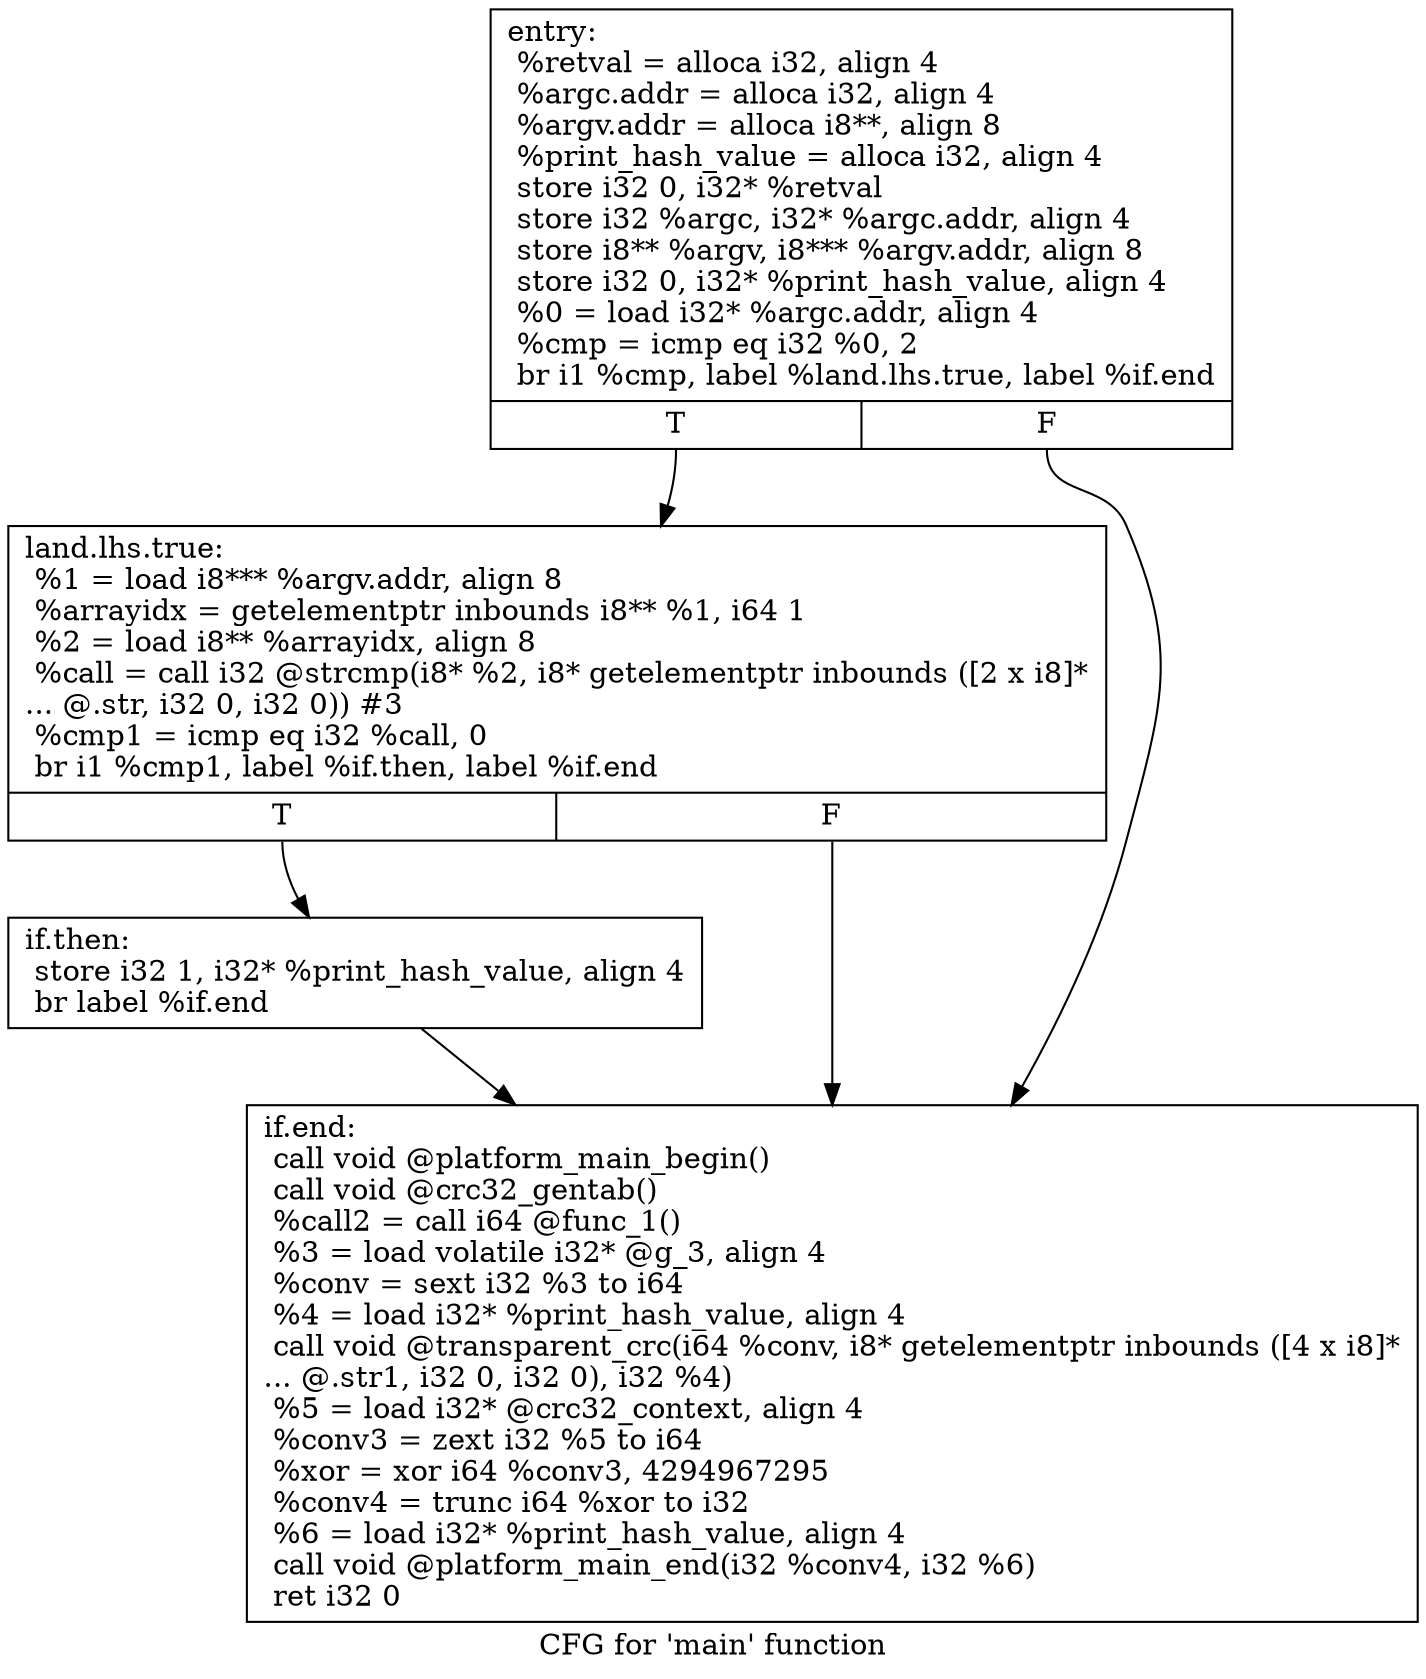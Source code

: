 digraph "CFG for 'main' function" {
	label="CFG for 'main' function";

	Node0x9f60398 [shape=record,label="{entry:\l  %retval = alloca i32, align 4\l  %argc.addr = alloca i32, align 4\l  %argv.addr = alloca i8**, align 8\l  %print_hash_value = alloca i32, align 4\l  store i32 0, i32* %retval\l  store i32 %argc, i32* %argc.addr, align 4\l  store i8** %argv, i8*** %argv.addr, align 8\l  store i32 0, i32* %print_hash_value, align 4\l  %0 = load i32* %argc.addr, align 4\l  %cmp = icmp eq i32 %0, 2\l  br i1 %cmp, label %land.lhs.true, label %if.end\l|{<s0>T|<s1>F}}"];
	Node0x9f60398:s0 -> Node0x9f603c8;
	Node0x9f60398:s1 -> Node0x9f60428;
	Node0x9f603c8 [shape=record,label="{land.lhs.true:                                    \l  %1 = load i8*** %argv.addr, align 8\l  %arrayidx = getelementptr inbounds i8** %1, i64 1\l  %2 = load i8** %arrayidx, align 8\l  %call = call i32 @strcmp(i8* %2, i8* getelementptr inbounds ([2 x i8]*\l... @.str, i32 0, i32 0)) #3\l  %cmp1 = icmp eq i32 %call, 0\l  br i1 %cmp1, label %if.then, label %if.end\l|{<s0>T|<s1>F}}"];
	Node0x9f603c8:s0 -> Node0x9f603f8;
	Node0x9f603c8:s1 -> Node0x9f60428;
	Node0x9f603f8 [shape=record,label="{if.then:                                          \l  store i32 1, i32* %print_hash_value, align 4\l  br label %if.end\l}"];
	Node0x9f603f8 -> Node0x9f60428;
	Node0x9f60428 [shape=record,label="{if.end:                                           \l  call void @platform_main_begin()\l  call void @crc32_gentab()\l  %call2 = call i64 @func_1()\l  %3 = load volatile i32* @g_3, align 4\l  %conv = sext i32 %3 to i64\l  %4 = load i32* %print_hash_value, align 4\l  call void @transparent_crc(i64 %conv, i8* getelementptr inbounds ([4 x i8]*\l... @.str1, i32 0, i32 0), i32 %4)\l  %5 = load i32* @crc32_context, align 4\l  %conv3 = zext i32 %5 to i64\l  %xor = xor i64 %conv3, 4294967295\l  %conv4 = trunc i64 %xor to i32\l  %6 = load i32* %print_hash_value, align 4\l  call void @platform_main_end(i32 %conv4, i32 %6)\l  ret i32 0\l}"];
}
